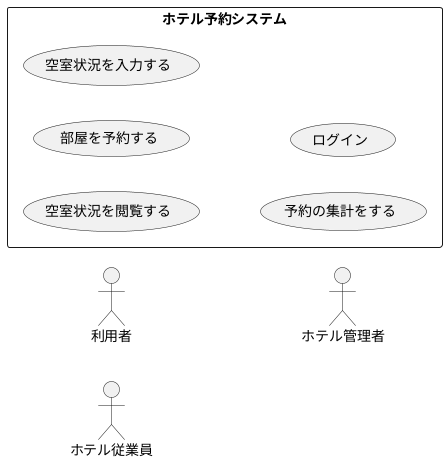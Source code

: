 @startuml ホテル予約システム
    left to right direction
    actor 利用者 as A1
    actor ホテル従業員 as A2
    actor ホテル管理者 as A3

    rectangle ホテル予約システム {
        usecase 空室状況を閲覧する
        usecase 部屋を予約する
        usecase 空室状況を入力する
        usecase 予約の集計をする
        usecase ログイン
    }




@enduml

    left to right direction
    actor 利用者
    rectangle ホテル宿泊予約 {
        usecase キャンペーン
        usecase (<u>予約</u>\n拡張点\nキャンペーン期間) as U
        usecase ログイン
    }

    利用者 -down-> U 
    キャンペーン ..> U : <<extend>>
    U ..> ログイン : <<include>>
